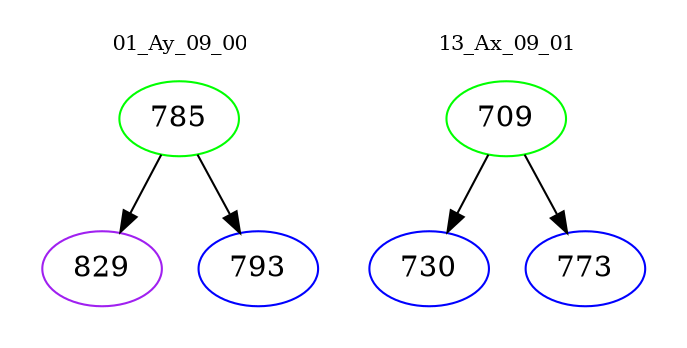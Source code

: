 digraph{
subgraph cluster_0 {
color = white
label = "01_Ay_09_00";
fontsize=10;
T0_785 [label="785", color="green"]
T0_785 -> T0_829 [color="black"]
T0_829 [label="829", color="purple"]
T0_785 -> T0_793 [color="black"]
T0_793 [label="793", color="blue"]
}
subgraph cluster_1 {
color = white
label = "13_Ax_09_01";
fontsize=10;
T1_709 [label="709", color="green"]
T1_709 -> T1_730 [color="black"]
T1_730 [label="730", color="blue"]
T1_709 -> T1_773 [color="black"]
T1_773 [label="773", color="blue"]
}
}
